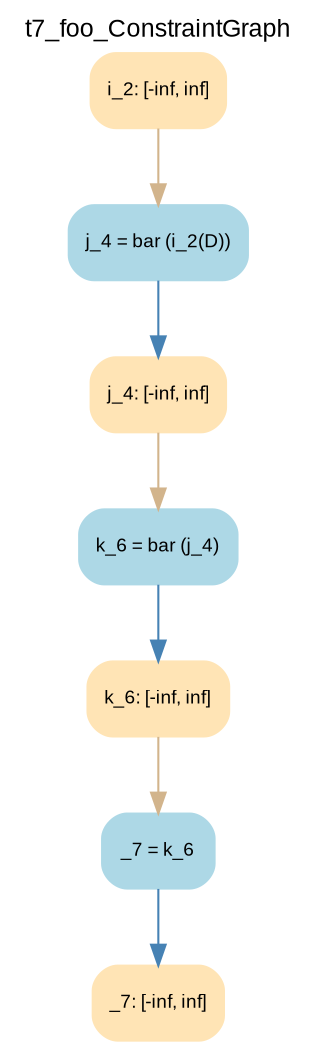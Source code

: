 digraph t7_foo_ConstraintGraph { 
	label=t7_foo_ConstraintGraph
	center=true
	labelloc=top
	fontname=Arial
	fontsize=12
	edge[fontname=Arial, fontsize=10]
	node[fontname=Arial, fontsize=9]

		Node_0 -> Node_1 [color=steelblue]
		Node_2 -> Node_3 [color=steelblue]
		Node_4 -> Node_5 [color=steelblue]
		Node_6 -> Node_0 [color=tan]
		Node_1 -> Node_4 [color=tan]
		Node_5 -> Node_2 [color=tan]

	Node_0 [fillcolor=lightblue, color=lightblue, shape=Mrecord, style=filled, label="{ j_4 = bar (i_2(D)) }"]
	Node_2 [fillcolor=lightblue, color=lightblue, shape=Mrecord, style=filled, label="{ _7 = k_6 }"]
	Node_4 [fillcolor=lightblue, color=lightblue, shape=Mrecord, style=filled, label="{ k_6 = bar (j_4) }"]
	Node_6 [fillcolor=moccasin, color=moccasin, shape=Mrecord, style=filled, label="{ i_2: \[-inf, inf\] }"]
	Node_1 [fillcolor=moccasin, color=moccasin, shape=Mrecord, style=filled, label="{ j_4: \[-inf, inf\] }"]
	Node_5 [fillcolor=moccasin, color=moccasin, shape=Mrecord, style=filled, label="{ k_6: \[-inf, inf\] }"]
	Node_3 [fillcolor=moccasin, color=moccasin, shape=Mrecord, style=filled, label="{ _7: \[-inf, inf\] }"]
}

